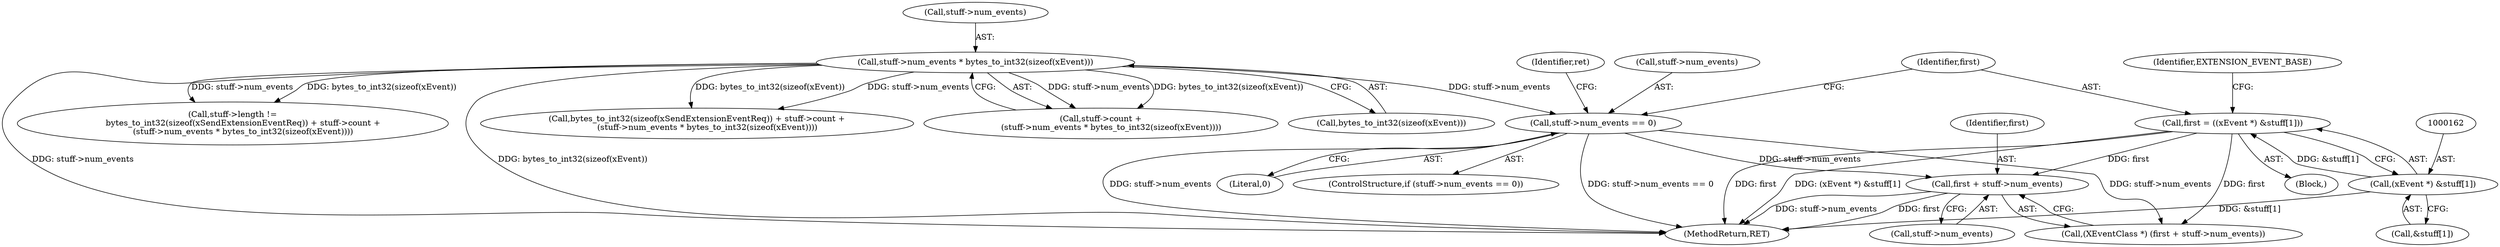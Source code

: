 digraph "0_xserver_8caed4df36b1f802b4992edcfd282cbeeec35d9d@pointer" {
"1000206" [label="(Call,first + stuff->num_events)"];
"1000159" [label="(Call,first = ((xEvent *) &stuff[1]))"];
"1000161" [label="(Call,(xEvent *) &stuff[1])"];
"1000152" [label="(Call,stuff->num_events == 0)"];
"1000126" [label="(Call,stuff->num_events * bytes_to_int32(sizeof(xEvent)))"];
"1000153" [label="(Call,stuff->num_events)"];
"1000103" [label="(Block,)"];
"1000156" [label="(Literal,0)"];
"1000242" [label="(MethodReturn,RET)"];
"1000163" [label="(Call,&stuff[1])"];
"1000118" [label="(Call,bytes_to_int32(sizeof(xSendExtensionEventReq)) + stuff->count +\n        (stuff->num_events * bytes_to_int32(sizeof(xEvent))))"];
"1000161" [label="(Call,(xEvent *) &stuff[1])"];
"1000151" [label="(ControlStructure,if (stuff->num_events == 0))"];
"1000206" [label="(Call,first + stuff->num_events)"];
"1000160" [label="(Identifier,first)"];
"1000122" [label="(Call,stuff->count +\n        (stuff->num_events * bytes_to_int32(sizeof(xEvent))))"];
"1000152" [label="(Call,stuff->num_events == 0)"];
"1000207" [label="(Identifier,first)"];
"1000126" [label="(Call,stuff->num_events * bytes_to_int32(sizeof(xEvent)))"];
"1000158" [label="(Identifier,ret)"];
"1000204" [label="(Call,(XEventClass *) (first + stuff->num_events))"];
"1000127" [label="(Call,stuff->num_events)"];
"1000114" [label="(Call,stuff->length !=\n        bytes_to_int32(sizeof(xSendExtensionEventReq)) + stuff->count +\n        (stuff->num_events * bytes_to_int32(sizeof(xEvent))))"];
"1000171" [label="(Identifier,EXTENSION_EVENT_BASE)"];
"1000130" [label="(Call,bytes_to_int32(sizeof(xEvent)))"];
"1000159" [label="(Call,first = ((xEvent *) &stuff[1]))"];
"1000208" [label="(Call,stuff->num_events)"];
"1000206" -> "1000204"  [label="AST: "];
"1000206" -> "1000208"  [label="CFG: "];
"1000207" -> "1000206"  [label="AST: "];
"1000208" -> "1000206"  [label="AST: "];
"1000204" -> "1000206"  [label="CFG: "];
"1000206" -> "1000242"  [label="DDG: stuff->num_events"];
"1000206" -> "1000242"  [label="DDG: first"];
"1000159" -> "1000206"  [label="DDG: first"];
"1000152" -> "1000206"  [label="DDG: stuff->num_events"];
"1000159" -> "1000103"  [label="AST: "];
"1000159" -> "1000161"  [label="CFG: "];
"1000160" -> "1000159"  [label="AST: "];
"1000161" -> "1000159"  [label="AST: "];
"1000171" -> "1000159"  [label="CFG: "];
"1000159" -> "1000242"  [label="DDG: first"];
"1000159" -> "1000242"  [label="DDG: (xEvent *) &stuff[1]"];
"1000161" -> "1000159"  [label="DDG: &stuff[1]"];
"1000159" -> "1000204"  [label="DDG: first"];
"1000161" -> "1000163"  [label="CFG: "];
"1000162" -> "1000161"  [label="AST: "];
"1000163" -> "1000161"  [label="AST: "];
"1000161" -> "1000242"  [label="DDG: &stuff[1]"];
"1000152" -> "1000151"  [label="AST: "];
"1000152" -> "1000156"  [label="CFG: "];
"1000153" -> "1000152"  [label="AST: "];
"1000156" -> "1000152"  [label="AST: "];
"1000158" -> "1000152"  [label="CFG: "];
"1000160" -> "1000152"  [label="CFG: "];
"1000152" -> "1000242"  [label="DDG: stuff->num_events == 0"];
"1000152" -> "1000242"  [label="DDG: stuff->num_events"];
"1000126" -> "1000152"  [label="DDG: stuff->num_events"];
"1000152" -> "1000204"  [label="DDG: stuff->num_events"];
"1000126" -> "1000122"  [label="AST: "];
"1000126" -> "1000130"  [label="CFG: "];
"1000127" -> "1000126"  [label="AST: "];
"1000130" -> "1000126"  [label="AST: "];
"1000122" -> "1000126"  [label="CFG: "];
"1000126" -> "1000242"  [label="DDG: bytes_to_int32(sizeof(xEvent))"];
"1000126" -> "1000242"  [label="DDG: stuff->num_events"];
"1000126" -> "1000114"  [label="DDG: stuff->num_events"];
"1000126" -> "1000114"  [label="DDG: bytes_to_int32(sizeof(xEvent))"];
"1000126" -> "1000118"  [label="DDG: stuff->num_events"];
"1000126" -> "1000118"  [label="DDG: bytes_to_int32(sizeof(xEvent))"];
"1000126" -> "1000122"  [label="DDG: stuff->num_events"];
"1000126" -> "1000122"  [label="DDG: bytes_to_int32(sizeof(xEvent))"];
}
